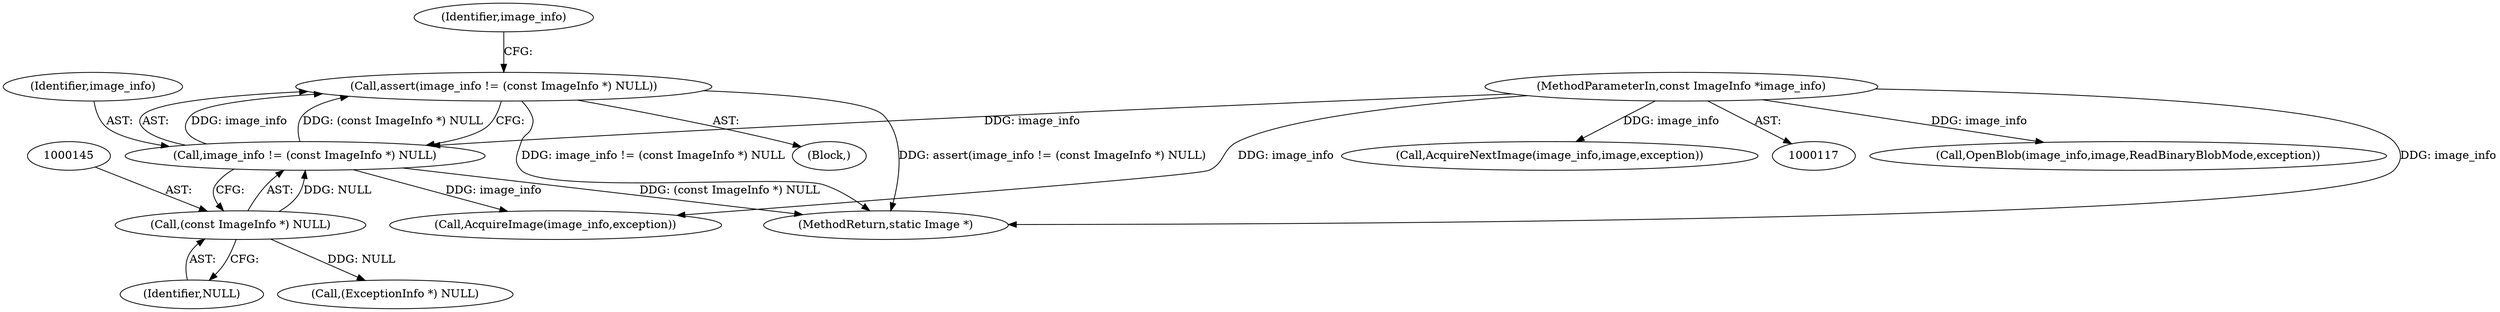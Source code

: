digraph "0_ImageMagick_134463b926fa965571aa4febd61b810be5e7da05_0@API" {
"1000141" [label="(Call,assert(image_info != (const ImageInfo *) NULL))"];
"1000142" [label="(Call,image_info != (const ImageInfo *) NULL)"];
"1000118" [label="(MethodParameterIn,const ImageInfo *image_info)"];
"1000144" [label="(Call,(const ImageInfo *) NULL)"];
"1000187" [label="(Call,OpenBlob(image_info,image,ReadBinaryBlobMode,exception))"];
"1002370" [label="(MethodReturn,static Image *)"];
"1000118" [label="(MethodParameterIn,const ImageInfo *image_info)"];
"1000146" [label="(Identifier,NULL)"];
"1000171" [label="(Call,(ExceptionInfo *) NULL)"];
"1000150" [label="(Identifier,image_info)"];
"1000120" [label="(Block,)"];
"1000141" [label="(Call,assert(image_info != (const ImageInfo *) NULL))"];
"1000144" [label="(Call,(const ImageInfo *) NULL)"];
"1002316" [label="(Call,AcquireNextImage(image_info,image,exception))"];
"1000143" [label="(Identifier,image_info)"];
"1000142" [label="(Call,image_info != (const ImageInfo *) NULL)"];
"1000182" [label="(Call,AcquireImage(image_info,exception))"];
"1000141" -> "1000120"  [label="AST: "];
"1000141" -> "1000142"  [label="CFG: "];
"1000142" -> "1000141"  [label="AST: "];
"1000150" -> "1000141"  [label="CFG: "];
"1000141" -> "1002370"  [label="DDG: image_info != (const ImageInfo *) NULL"];
"1000141" -> "1002370"  [label="DDG: assert(image_info != (const ImageInfo *) NULL)"];
"1000142" -> "1000141"  [label="DDG: image_info"];
"1000142" -> "1000141"  [label="DDG: (const ImageInfo *) NULL"];
"1000142" -> "1000144"  [label="CFG: "];
"1000143" -> "1000142"  [label="AST: "];
"1000144" -> "1000142"  [label="AST: "];
"1000142" -> "1002370"  [label="DDG: (const ImageInfo *) NULL"];
"1000118" -> "1000142"  [label="DDG: image_info"];
"1000144" -> "1000142"  [label="DDG: NULL"];
"1000142" -> "1000182"  [label="DDG: image_info"];
"1000118" -> "1000117"  [label="AST: "];
"1000118" -> "1002370"  [label="DDG: image_info"];
"1000118" -> "1000182"  [label="DDG: image_info"];
"1000118" -> "1000187"  [label="DDG: image_info"];
"1000118" -> "1002316"  [label="DDG: image_info"];
"1000144" -> "1000146"  [label="CFG: "];
"1000145" -> "1000144"  [label="AST: "];
"1000146" -> "1000144"  [label="AST: "];
"1000144" -> "1000171"  [label="DDG: NULL"];
}
